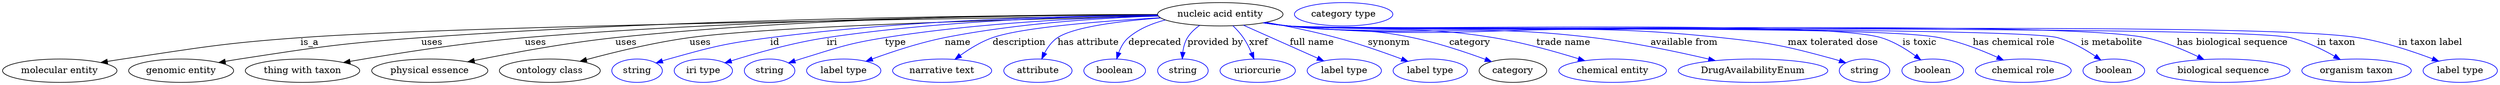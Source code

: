 digraph {
	graph [bb="0,0,3796.6,123"];
	node [label="\N"];
	"nucleic acid entity"	[height=0.5,
		label="nucleic acid entity",
		pos="1853.1,105",
		width=2.6539];
	"molecular entity"	[height=0.5,
		pos="87.092,18",
		width=2.4192];
	"nucleic acid entity" -> "molecular entity"	[label=is_a,
		lp="467.09,61.5",
		pos="e,149.76,30.596 1757.9,102.82 1485.7,99.258 707.54,87.686 453.09,69 332.52,60.146 302.66,53.88 183.09,36 175.5,34.865 167.59,33.598 \
159.7,32.282"];
	"genomic entity"	[height=0.5,
		pos="272.09,18",
		width=2.2206];
	"nucleic acid entity" -> "genomic entity"	[label=uses,
		lp="653.59,61.5",
		pos="e,329.44,30.563 1757.6,104.18 1552.2,103.91 1053.6,99.831 637.09,69 513.89,59.88 483.17,54.934 361.09,36 354.04,34.906 346.69,33.666 \
339.37,32.366"];
	"thing with taxon"	[height=0.5,
		pos="457.09,18",
		width=2.4192];
	"nucleic acid entity" -> "thing with taxon"	[label=uses,
		lp="811.59,61.5",
		pos="e,519.43,30.613 1757.3,104.11 1571.5,103.6 1149,98.904 795.09,69 703.03,61.221 597.87,44.399 529.64,32.418"];
	"physical essence"	[height=0.5,
		pos="650.09,18",
		width=2.4553];
	"nucleic acid entity" -> "physical essence"	[label=uses,
		lp="949.59,61.5",
		pos="e,708.03,31.633 1757.4,104.66 1589.9,104.86 1232.7,101.01 933.09,69 859.03,61.086 775.11,45.399 718.01,33.696"];
	"ontology class"	[height=0.5,
		pos="833.09,18",
		width=2.1304];
	"nucleic acid entity" -> "ontology class"	[label=uses,
		lp="1062.6,61.5",
		pos="e,879.16,32.454 1758.4,102.12 1575.8,98.123 1181,87.596 1046.1,69 992.1,61.558 931.71,46.75 889.06,35.171"];
	id	[color=blue,
		height=0.5,
		label=string,
		pos="966.09,18",
		width=1.0652];
	"nucleic acid entity" -> id	[color=blue,
		label=id,
		lp="1176.1,61.5",
		pos="e,995.09,29.954 1757.5,103.88 1624.9,102.63 1377.8,96.377 1169.1,69 1099.3,59.838 1081.9,55.131 1014.1,36 1011,35.124 1007.8,34.151 \
1004.6,33.129",
		style=solid];
	iri	[color=blue,
		height=0.5,
		label="iri type",
		pos="1067.1,18",
		width=1.2277];
	"nucleic acid entity" -> iri	[color=blue,
		label=iri,
		lp="1263.1,61.5",
		pos="e,1099.9,30.089 1757.8,103.78 1639.3,102.28 1431.2,95.608 1255.1,69 1204.2,61.311 1147.3,45.06 1109.5,33.164",
		style=solid];
	type	[color=blue,
		height=0.5,
		label=string,
		pos="1168.1,18",
		width=1.0652];
	"nucleic acid entity" -> type	[color=blue,
		label=type,
		lp="1359.1,61.5",
		pos="e,1197,29.953 1758,102.68 1655.2,100.05 1486.6,92.214 1343.1,69 1285.1,59.616 1271.2,53.344 1215.1,36 1212.3,35.147 1209.5,34.229 \
1206.7,33.277",
		style=solid];
	name	[color=blue,
		height=0.5,
		label="label type",
		pos="1281.1,18",
		width=1.5707];
	"nucleic acid entity" -> name	[color=blue,
		label=name,
		lp="1454.1,61.5",
		pos="e,1314.8,32.538 1758.2,102.35 1672.7,99.374 1543.9,91.217 1434.1,69 1396.2,61.325 1354.5,47.319 1324.2,36.078",
		style=solid];
	description	[color=blue,
		height=0.5,
		label="narrative text",
		pos="1431.1,18",
		width=2.0943];
	"nucleic acid entity" -> description	[color=blue,
		label=description,
		lp="1547.6,61.5",
		pos="e,1450.3,35.448 1761.6,99.677 1675.2,94.709 1552.4,85.094 1507.1,69 1489.6,62.782 1472.1,51.727 1458.4,41.59",
		style=solid];
	"has attribute"	[color=blue,
		height=0.5,
		label=attribute,
		pos="1576.1,18",
		width=1.4443];
	"nucleic acid entity" -> "has attribute"	[color=blue,
		label="has attribute",
		lp="1652.1,61.5",
		pos="e,1581.6,36.146 1762,99.427 1702.1,94.876 1630.3,86.003 1605.1,69 1596.7,63.319 1590.4,54.3 1585.8,45.476",
		style=solid];
	deprecated	[color=blue,
		height=0.5,
		label=boolean,
		pos="1693.1,18",
		width=1.2999];
	"nucleic acid entity" -> deprecated	[color=blue,
		label=deprecated,
		lp="1753.6,61.5",
		pos="e,1695.8,36.148 1769.2,96.386 1749,91.161 1728.8,82.675 1713.1,69 1706.2,62.99 1701.7,54.28 1698.7,45.808",
		style=solid];
	"provided by"	[color=blue,
		height=0.5,
		label=string,
		pos="1796.1,18",
		width=1.0652];
	"nucleic acid entity" -> "provided by"	[color=blue,
		label="provided by",
		lp="1845.6,61.5",
		pos="e,1795.2,36.352 1821.7,87.926 1814.6,82.815 1807.7,76.5 1803.1,69 1799,62.32 1796.9,54.21 1795.9,46.482",
		style=solid];
	xref	[color=blue,
		height=0.5,
		label=uriorcurie,
		pos="1910.1,18",
		width=1.5887];
	"nucleic acid entity" -> xref	[color=blue,
		label=xref,
		lp="1911.6,61.5",
		pos="e,1904.4,36.019 1872.3,87.346 1877.9,81.881 1883.6,75.525 1888.1,69 1893,61.845 1897.2,53.425 1900.6,45.556",
		style=solid];
	"full name"	[color=blue,
		height=0.5,
		label="label type",
		pos="2042.1,18",
		width=1.5707];
	"nucleic acid entity" -> "full name"	[color=blue,
		label="full name",
		lp="1992.6,61.5",
		pos="e,2010.6,33.151 1888.2,88.211 1920.3,73.773 1967.8,52.419 2001.5,37.254",
		style=solid];
	synonym	[color=blue,
		height=0.5,
		label="label type",
		pos="2173.1,18",
		width=1.5707];
	"nucleic acid entity" -> synonym	[color=blue,
		label=synonym,
		lp="2110.1,61.5",
		pos="e,2139.1,32.398 1922.5,92.61 1955.4,86.626 1995,78.545 2030.1,69 2064,59.761 2101.5,46.53 2129.6,35.999",
		style=solid];
	category	[height=0.5,
		pos="2299.1,18",
		width=1.4263];
	"nucleic acid entity" -> category	[color=blue,
		label=category,
		lp="2233.6,61.5",
		pos="e,2266.5,31.969 1920.7,92.276 1932.8,90.37 1945.3,88.524 1957.1,87 2040.8,76.188 2063.5,86.21 2146.1,69 2184.5,61.002 2226.7,46.751 \
2257.1,35.504",
		style=solid];
	"trade name"	[color=blue,
		height=0.5,
		label="chemical entity",
		pos="2450.1,18",
		width=2.2748];
	"nucleic acid entity" -> "trade name"	[color=blue,
		label="trade name",
		lp="2376.1,61.5",
		pos="e,2407.5,33.522 1919.8,92.038 1932.2,90.121 1945,88.334 1957.1,87 2095.2,71.776 2132,91.619 2269.1,69 2313.2,61.721 2362,47.897 \
2397.8,36.626",
		style=solid];
	"available from"	[color=blue,
		height=0.5,
		label=DrugAvailabilityEnum,
		pos="2664.1,18",
		width=3.1594];
	"nucleic acid entity" -> "available from"	[color=blue,
		label="available from",
		lp="2560.6,61.5",
		pos="e,2606.6,33.612 1919.2,91.936 1931.8,90.005 1944.8,88.238 1957.1,87 2162.4,66.314 2216.2,93.88 2421.1,69 2481.1,61.713 2548.3,47.391 \
2596.8,35.935",
		style=solid];
	"max tolerated dose"	[color=blue,
		height=0.5,
		label=string,
		pos="2834.1,18",
		width=1.0652];
	"nucleic acid entity" -> "max tolerated dose"	[color=blue,
		label="max tolerated dose",
		lp="2786.1,61.5",
		pos="e,2805.5,30.15 1918.7,91.907 1931.4,89.952 1944.6,88.185 1957.1,87 2248.8,59.304 2324.8,100.87 2616.1,69 2693,60.582 2712.5,56.56 \
2787.1,36 2790,35.196 2793,34.296 2796,33.34",
		style=solid];
	"is toxic"	[color=blue,
		height=0.5,
		label=boolean,
		pos="2937.1,18",
		width=1.2999];
	"nucleic acid entity" -> "is toxic"	[color=blue,
		label="is toxic",
		lp="2918.1,61.5",
		pos="e,2919,34.736 1918.7,91.833 1931.4,89.885 1944.6,88.139 1957.1,87 2056.9,77.891 2763.2,98.144 2859.1,69 2877.8,63.307 2896.4,51.722 \
2910.7,41.136",
		style=solid];
	"has chemical role"	[color=blue,
		height=0.5,
		label="chemical role",
		pos="3075.1,18",
		width=2.022];
	"nucleic acid entity" -> "has chemical role"	[color=blue,
		label="has chemical role",
		lp="3061.6,61.5",
		pos="e,3045,34.409 1918.7,91.815 1931.4,89.869 1944.6,88.128 1957.1,87 2066.8,77.091 2840.1,90.514 2948.1,69 2978.6,62.932 3011.1,49.966 \
3035.7,38.759",
		style=solid];
	"is metabolite"	[color=blue,
		height=0.5,
		label=boolean,
		pos="3213.1,18",
		width=1.2999];
	"nucleic acid entity" -> "is metabolite"	[color=blue,
		label="is metabolite",
		lp="3210.1,61.5",
		pos="e,3193.5,34.533 1918.4,91.829 1931.2,89.869 1944.5,88.118 1957.1,87 2021.9,81.236 3065.4,86.577 3128.1,69 3148.7,63.224 3169.4,51.186 \
3185.2,40.37",
		style=solid];
	"has biological sequence"	[color=blue,
		height=0.5,
		label="biological sequence",
		pos="3379.1,18",
		width=2.8164];
	"nucleic acid entity" -> "has biological sequence"	[color=blue,
		label="has biological sequence",
		lp="3392.6,61.5",
		pos="e,3349.6,35.304 1918.4,91.814 1931.2,89.854 1944.5,88.108 1957.1,87 2101.4,74.277 3119.3,98.823 3261.1,69 3288.7,63.19 3317.9,50.858 \
3340.4,39.895",
		style=solid];
	"in taxon"	[color=blue,
		height=0.5,
		label="organism taxon",
		pos="3582.1,18",
		width=2.3109];
	"nucleic acid entity" -> "in taxon"	[color=blue,
		label="in taxon",
		lp="3551.1,61.5",
		pos="e,3557.2,35.311 1918.4,91.793 1931.2,89.836 1944.5,88.096 1957.1,87 2041.4,79.65 3398.8,88.777 3481.1,69 3504.8,63.305 3529.4,51.308 \
3548.3,40.493",
		style=solid];
	"in taxon label"	[color=blue,
		height=0.5,
		label="label type",
		pos="3740.1,18",
		width=1.5707];
	"nucleic acid entity" -> "in taxon label"	[color=blue,
		label="in taxon label",
		lp="3694.6,61.5",
		pos="e,3707.3,32.68 1918.4,91.786 1931.2,89.829 1944.5,88.091 1957.1,87 2137.2,71.373 3405.6,97.913 3584.1,69 3623.6,62.597 3666.8,48.118 \
3697.7,36.381",
		style=solid];
	"named thing_category"	[color=blue,
		height=0.5,
		label="category type",
		pos="2041.1,105",
		width=2.0762];
}
